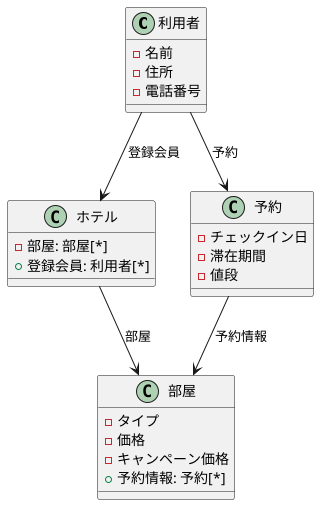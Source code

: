 @startuml ホテルと利用者と部屋と予約
class 利用者 {
    - 名前
    - 住所
    - 電話番号
}

class ホテル {
    - 部屋: 部屋[*]
    + 登録会員: 利用者[*]
}

class 部屋 {
    - タイプ
    - 価格
    - キャンペーン価格
    + 予約情報: 予約[*]
}

class 予約 {
    - チェックイン日
    - 滞在期間
    - 値段
}

利用者 --> ホテル: 登録会員
利用者 --> 予約: 予約
予約 --> 部屋: 予約情報
ホテル --> 部屋: 部屋
@enduml
